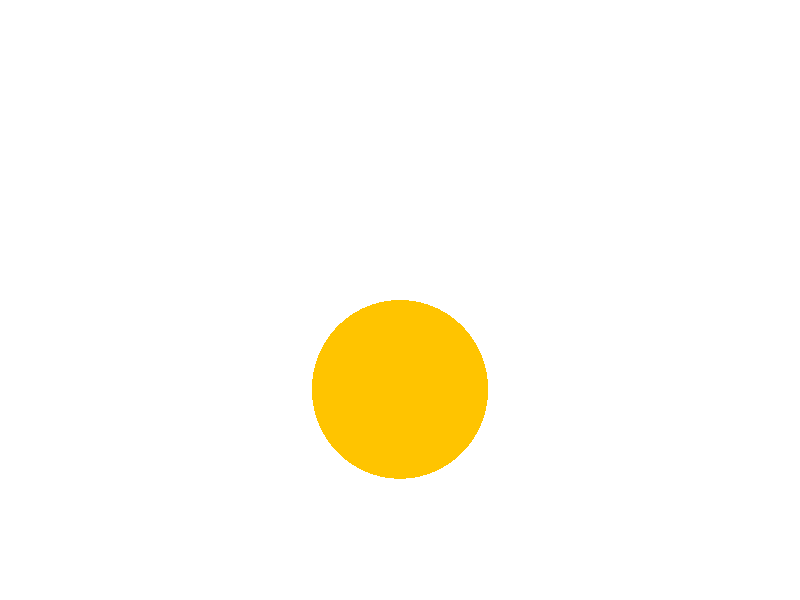 // PoVRay 3.7 Scene File " ... .pov"
// author:  ...
// date:    ...
//--------------------------------------------------------------------------
#version 3.7;
global_settings{ assumed_gamma 1.0 }
#default{ finish{ ambient 0.1 diffuse 0.9 }} 
//--------------------------------------------------------------------------
#include "colors.inc"
#include "textures.inc"
#include "glass.inc"
#include "metals.inc"
#include "golds.inc"
#include "stones.inc"
#include "woods.inc"
#include "shapes.inc"
#include "shapes2.inc"
#include "functions.inc"
#include "math.inc"
#include "transforms.inc"
//--------------------------------------------------------------------------
// camera ------------------------------------------------------------------
#declare Camera_0 = camera {/*ultra_wide_angle*/ angle 75      // front view
                            location  <0.0 , 1.0 ,-3.0>
                            right     x*image_width/image_height
                            look_at   <0.0 , 1.0 , 0.0>}
#declare Camera_1 = camera {/*ultra_wide_angle*/ angle 90   // diagonal view
                            location  <2.0 , 2.5 ,-3.0>
                            right     x*image_width/image_height
                            look_at   <0.0 , 1.0 , 0.0>}
#declare Camera_2 = camera {/*ultra_wide_angle*/ angle 90  //right side view
                            location  <3.0 , 1.0 , 0.0>
                            right     x*image_width/image_height
                            look_at   <0.0 , 1.0 , 0.0>}
#declare Camera_3 = camera {/*ultra_wide_angle*/ angle 90        // top view
                            location  <0.0 , 3.0 ,-0.001>
                            right     x*image_width/image_height
                            look_at   <0.0 , 1.0 , 0.0>}
camera{Camera_0}
// sun ---------------------------------------------------------------------
light_source{< -3000, 3000, -3000> color White}
// sky ---------------------------------------------------------------------
sky_sphere { pigment { color rgb <1.0,1.0,1.0>} 
          
           } //end of skysphere
// ground ------------------------------------------------------------------
/*
plane{ <0,1,0>, 0 
       texture{ pigment{ color rgb <0.7,0.5,0.3>}
              //normal { bumps 0.75 scale 0.025}
                finish { phong 0.1}
              } // end of texture
     } // end of plane
*/
//--------------------------------------------------------------------------
//---------------------------- objects in scene ----------------------------
//--------------------------------------------------------------------------

sphere { <0,0,0>, 0.5 

        texture { pigment{ color rgb<1.00, 0.55, 0.00>}
                  finish { phong 1.0 reflection 0.00}
                } // end of texture

          scale<1,1,1>  rotate<0,0,0>  translate<0,0.5,0>  
       }  // end of sphere ----------------------------------- 

